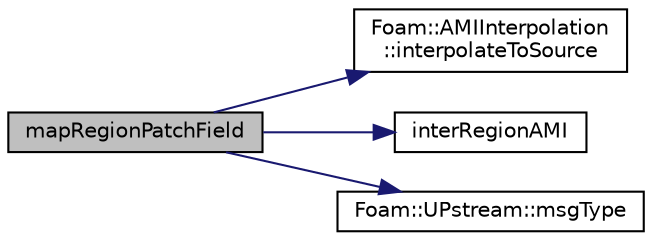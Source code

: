 digraph "mapRegionPatchField"
{
  bgcolor="transparent";
  edge [fontname="Helvetica",fontsize="10",labelfontname="Helvetica",labelfontsize="10"];
  node [fontname="Helvetica",fontsize="10",shape=record];
  rankdir="LR";
  Node1 [label="mapRegionPatchField",height=0.2,width=0.4,color="black", fillcolor="grey75", style="filled" fontcolor="black"];
  Node1 -> Node2 [color="midnightblue",fontsize="10",style="solid",fontname="Helvetica"];
  Node2 [label="Foam::AMIInterpolation\l::interpolateToSource",height=0.2,width=0.4,color="black",URL="$classFoam_1_1AMIInterpolation.html#a5f6817e7750545ec2a1b63b1c5b90a13",tooltip="Interpolate from target to source with supplied op to combine existing value with remote value and we..."];
  Node1 -> Node3 [color="midnightblue",fontsize="10",style="solid",fontname="Helvetica"];
  Node3 [label="interRegionAMI",height=0.2,width=0.4,color="black",URL="$classFoam_1_1regionModels_1_1regionModel.html#a81acb6478989816a5604241f1cea7636",tooltip="Create or return a new inter-region AMI object. "];
  Node1 -> Node4 [color="midnightblue",fontsize="10",style="solid",fontname="Helvetica"];
  Node4 [label="Foam::UPstream::msgType",height=0.2,width=0.4,color="black",URL="$classFoam_1_1UPstream.html#ae5b8fe6652f6320aa6c7f5c44b6f01b7",tooltip="Message tag of standard messages. "];
}
